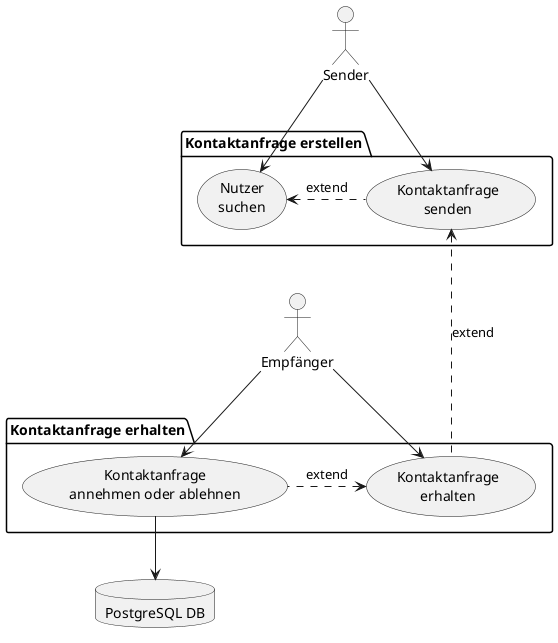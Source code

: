 @startuml
'https://plantuml.com/use-case-diagram

package "Kontaktanfrage erstellen"{
"Nutzer\nsuchen" as (create)
"Kontaktanfrage\nsenden" as (send)
}
package "Kontaktanfrage erhalten"{
(Kontaktanfrage\nerhalten) as (receive)
(Kontaktanfrage\nannehmen oder ablehnen) as (decision)
}

Sender --> (create)
Sender --> (send)
(create) <. (send) :extend

Empfänger --> (receive)
Empfänger --> (decision)
(send) <... (receive) :extend
(receive) <. (decision) :extend

database "PostgreSQL DB" as DB
(decision) --> DB

@enduml